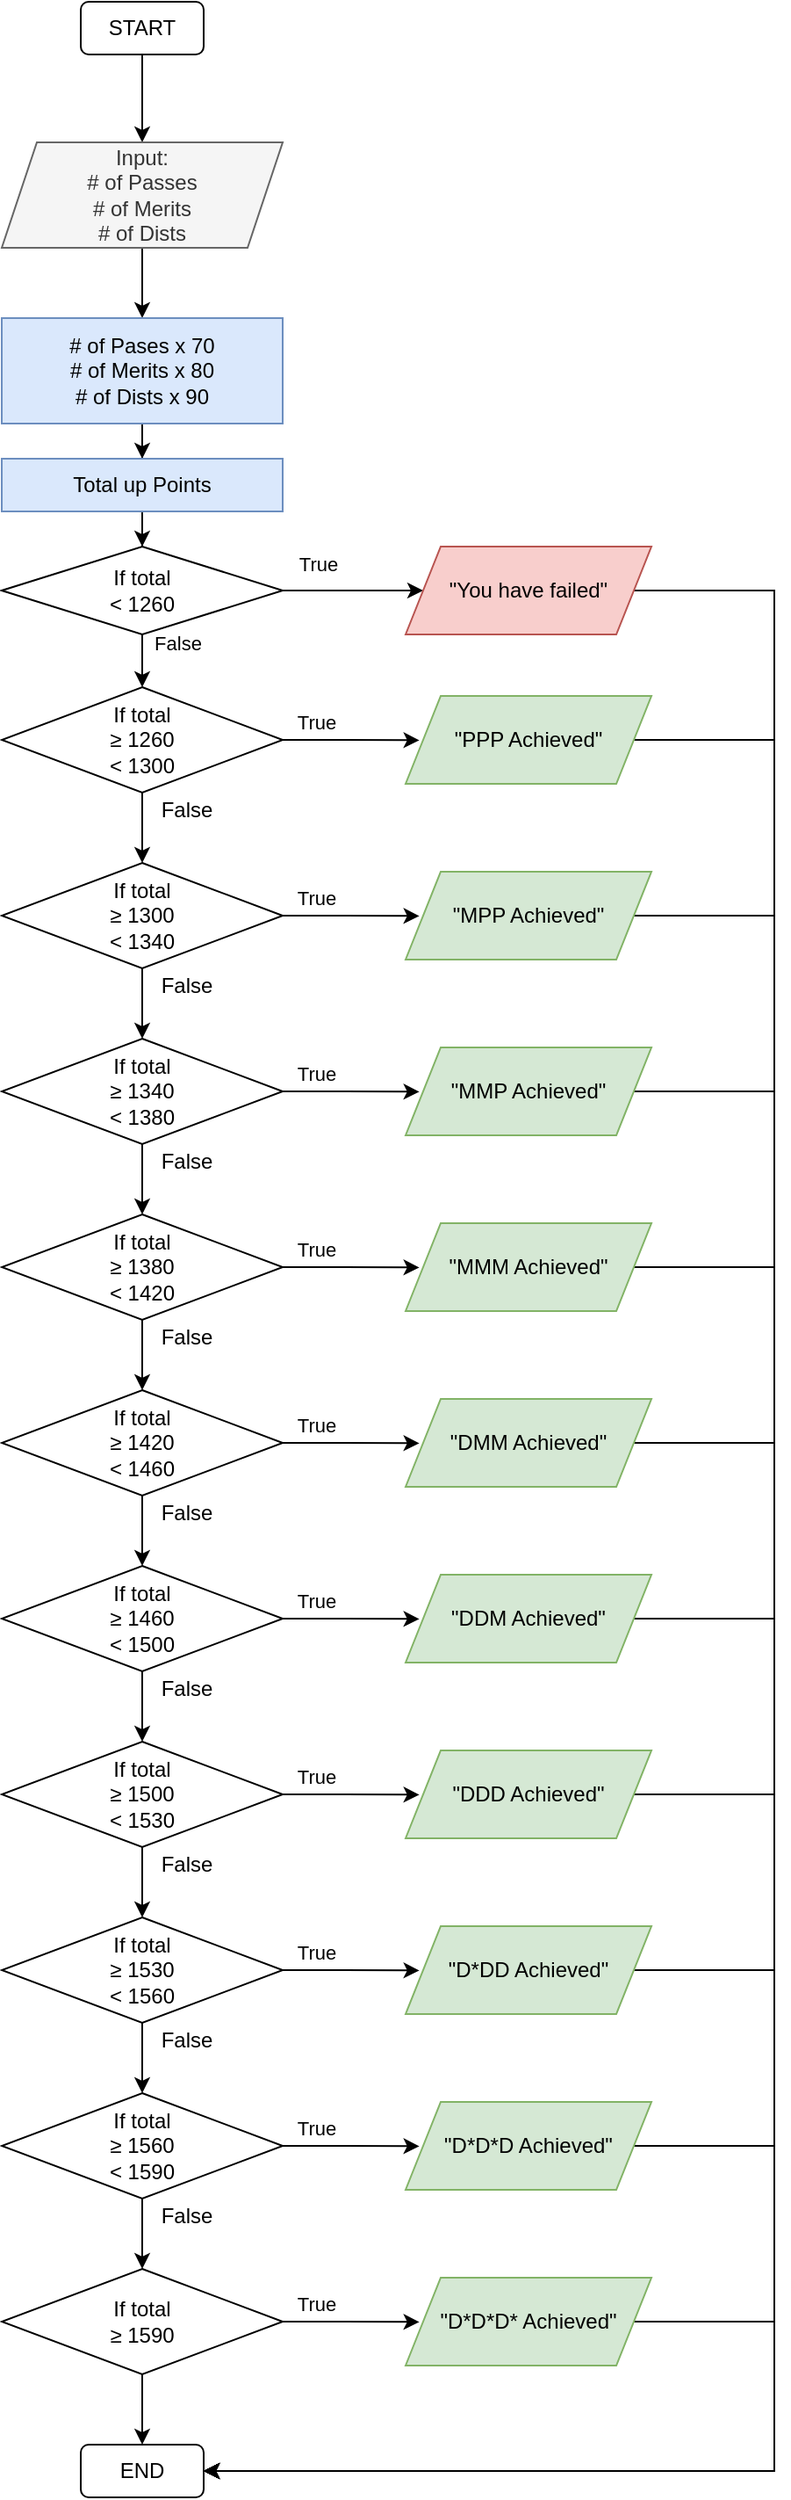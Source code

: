 <mxfile version="17.1.0" type="google"><diagram id="C5RBs43oDa-KdzZeNtuy" name="Page-1"><mxGraphModel grid="1" gridSize="10" guides="1" tooltips="1" connect="1" arrows="1" page="1" fold="1" pageScale="1" pageWidth="827" pageHeight="1169" math="0" shadow="0"><root><mxCell id="WIyWlLk6GJQsqaUBKTNV-0"/><mxCell id="WIyWlLk6GJQsqaUBKTNV-1" parent="WIyWlLk6GJQsqaUBKTNV-0"/><mxCell id="BV4k41bzlcSbl6T16qub-2" style="edgeStyle=orthogonalEdgeStyle;rounded=0;orthogonalLoop=1;jettySize=auto;html=1;entryX=0.5;entryY=0;entryDx=0;entryDy=0;" parent="WIyWlLk6GJQsqaUBKTNV-1" source="BV4k41bzlcSbl6T16qub-0" target="BV4k41bzlcSbl6T16qub-1" edge="1"><mxGeometry relative="1" as="geometry"/></mxCell><mxCell id="BV4k41bzlcSbl6T16qub-0" value="START" style="rounded=1;whiteSpace=wrap;html=1;" parent="WIyWlLk6GJQsqaUBKTNV-1" vertex="1"><mxGeometry x="55" y="10" width="70" height="30" as="geometry"/></mxCell><mxCell id="BV4k41bzlcSbl6T16qub-4" style="edgeStyle=orthogonalEdgeStyle;rounded=0;orthogonalLoop=1;jettySize=auto;html=1;" parent="WIyWlLk6GJQsqaUBKTNV-1" source="BV4k41bzlcSbl6T16qub-1" target="BV4k41bzlcSbl6T16qub-3" edge="1"><mxGeometry relative="1" as="geometry"/></mxCell><mxCell id="BV4k41bzlcSbl6T16qub-1" value="Input:&lt;br&gt;# of Passes&lt;br&gt;&lt;div&gt;# of Merits&lt;/div&gt;&lt;div&gt;# of Dists&lt;br&gt;&lt;/div&gt;" style="shape=parallelogram;perimeter=parallelogramPerimeter;whiteSpace=wrap;html=1;fixedSize=1;fillColor=#f5f5f5;fontColor=#333333;strokeColor=#666666;" parent="WIyWlLk6GJQsqaUBKTNV-1" vertex="1"><mxGeometry x="10" y="90" width="160" height="60" as="geometry"/></mxCell><mxCell id="BV4k41bzlcSbl6T16qub-6" style="edgeStyle=orthogonalEdgeStyle;rounded=0;orthogonalLoop=1;jettySize=auto;html=1;" parent="WIyWlLk6GJQsqaUBKTNV-1" source="BV4k41bzlcSbl6T16qub-3" target="BV4k41bzlcSbl6T16qub-5" edge="1"><mxGeometry relative="1" as="geometry"/></mxCell><mxCell id="BV4k41bzlcSbl6T16qub-3" value="# of Pases x 70&lt;br&gt;# of Merits x 80&lt;br&gt;# of Dists x 90" style="rounded=0;whiteSpace=wrap;html=1;fillColor=#dae8fc;strokeColor=#6c8ebf;" parent="WIyWlLk6GJQsqaUBKTNV-1" vertex="1"><mxGeometry x="10" y="190" width="160" height="60" as="geometry"/></mxCell><mxCell id="BV4k41bzlcSbl6T16qub-8" style="edgeStyle=orthogonalEdgeStyle;rounded=0;orthogonalLoop=1;jettySize=auto;html=1;" parent="WIyWlLk6GJQsqaUBKTNV-1" source="BV4k41bzlcSbl6T16qub-5" target="BV4k41bzlcSbl6T16qub-7" edge="1"><mxGeometry relative="1" as="geometry"/></mxCell><mxCell id="BV4k41bzlcSbl6T16qub-5" value="Total up Points" style="rounded=0;whiteSpace=wrap;html=1;fillColor=#dae8fc;strokeColor=#6c8ebf;" parent="WIyWlLk6GJQsqaUBKTNV-1" vertex="1"><mxGeometry x="10" y="270" width="160" height="30" as="geometry"/></mxCell><mxCell id="BV4k41bzlcSbl6T16qub-9" style="edgeStyle=orthogonalEdgeStyle;rounded=0;orthogonalLoop=1;jettySize=auto;html=1;entryX=0;entryY=0.5;entryDx=0;entryDy=0;" parent="WIyWlLk6GJQsqaUBKTNV-1" source="BV4k41bzlcSbl6T16qub-7" target="BV4k41bzlcSbl6T16qub-11" edge="1"><mxGeometry relative="1" as="geometry"><mxPoint x="230" y="345" as="targetPoint"/></mxGeometry></mxCell><mxCell id="BV4k41bzlcSbl6T16qub-15" value="True" style="edgeLabel;html=1;align=center;verticalAlign=middle;resizable=0;points=[];" parent="BV4k41bzlcSbl6T16qub-9" connectable="0" vertex="1"><mxGeometry x="-0.835" relative="1" as="geometry"><mxPoint x="13" y="-15" as="offset"/></mxGeometry></mxCell><mxCell id="BV4k41bzlcSbl6T16qub-14" style="edgeStyle=orthogonalEdgeStyle;rounded=0;orthogonalLoop=1;jettySize=auto;html=1;entryX=0.5;entryY=0;entryDx=0;entryDy=0;" parent="WIyWlLk6GJQsqaUBKTNV-1" source="BV4k41bzlcSbl6T16qub-7" target="BV4k41bzlcSbl6T16qub-13" edge="1"><mxGeometry relative="1" as="geometry"/></mxCell><mxCell id="BV4k41bzlcSbl6T16qub-16" value="False" style="edgeLabel;html=1;align=center;verticalAlign=middle;resizable=0;points=[];" parent="BV4k41bzlcSbl6T16qub-14" connectable="0" vertex="1"><mxGeometry x="-0.8" relative="1" as="geometry"><mxPoint x="20" as="offset"/></mxGeometry></mxCell><mxCell id="BV4k41bzlcSbl6T16qub-7" value="If total&lt;br&gt;&lt;div&gt;&amp;lt; 1260&lt;br&gt;&lt;/div&gt;" style="rhombus;whiteSpace=wrap;html=1;" parent="WIyWlLk6GJQsqaUBKTNV-1" vertex="1"><mxGeometry x="10" y="320" width="160" height="50" as="geometry"/></mxCell><mxCell id="BV4k41bzlcSbl6T16qub-110" style="edgeStyle=orthogonalEdgeStyle;rounded=0;orthogonalLoop=1;jettySize=auto;html=1;entryX=1;entryY=0.5;entryDx=0;entryDy=0;" parent="WIyWlLk6GJQsqaUBKTNV-1" source="BV4k41bzlcSbl6T16qub-11" target="BV4k41bzlcSbl6T16qub-96" edge="1"><mxGeometry relative="1" as="geometry"><Array as="points"><mxPoint x="450" y="345"/><mxPoint x="450" y="1415"/></Array></mxGeometry></mxCell><mxCell id="BV4k41bzlcSbl6T16qub-11" value="&quot;You have failed&quot;" style="shape=parallelogram;perimeter=parallelogramPerimeter;whiteSpace=wrap;html=1;fixedSize=1;fillColor=#f8cecc;strokeColor=#b85450;" parent="WIyWlLk6GJQsqaUBKTNV-1" vertex="1"><mxGeometry x="240" y="320" width="140" height="50" as="geometry"/></mxCell><mxCell id="BV4k41bzlcSbl6T16qub-18" style="edgeStyle=orthogonalEdgeStyle;rounded=0;orthogonalLoop=1;jettySize=auto;html=1;entryX=0.056;entryY=0.504;entryDx=0;entryDy=0;entryPerimeter=0;" parent="WIyWlLk6GJQsqaUBKTNV-1" source="BV4k41bzlcSbl6T16qub-13" target="BV4k41bzlcSbl6T16qub-17" edge="1"><mxGeometry relative="1" as="geometry"/></mxCell><mxCell id="BV4k41bzlcSbl6T16qub-19" value="True" style="edgeLabel;html=1;align=center;verticalAlign=middle;resizable=0;points=[];" parent="BV4k41bzlcSbl6T16qub-18" connectable="0" vertex="1"><mxGeometry x="-0.749" y="2" relative="1" as="geometry"><mxPoint x="9" y="-8" as="offset"/></mxGeometry></mxCell><mxCell id="BV4k41bzlcSbl6T16qub-20" style="edgeStyle=orthogonalEdgeStyle;rounded=0;orthogonalLoop=1;jettySize=auto;html=1;" parent="WIyWlLk6GJQsqaUBKTNV-1" source="BV4k41bzlcSbl6T16qub-13" edge="1"><mxGeometry relative="1" as="geometry"><mxPoint x="90" y="500" as="targetPoint"/></mxGeometry></mxCell><mxCell id="BV4k41bzlcSbl6T16qub-13" value="If total&lt;br&gt;&lt;div&gt;≥ 1260&lt;br&gt;&lt;/div&gt;&amp;lt; 1300" style="rhombus;whiteSpace=wrap;html=1;" parent="WIyWlLk6GJQsqaUBKTNV-1" vertex="1"><mxGeometry x="10" y="400" width="160" height="60" as="geometry"/></mxCell><mxCell id="BV4k41bzlcSbl6T16qub-109" style="edgeStyle=orthogonalEdgeStyle;rounded=0;orthogonalLoop=1;jettySize=auto;html=1;entryX=1;entryY=0.5;entryDx=0;entryDy=0;" parent="WIyWlLk6GJQsqaUBKTNV-1" source="BV4k41bzlcSbl6T16qub-17" target="BV4k41bzlcSbl6T16qub-96" edge="1"><mxGeometry relative="1" as="geometry"><Array as="points"><mxPoint x="450" y="430"/><mxPoint x="450" y="1415"/></Array></mxGeometry></mxCell><mxCell id="BV4k41bzlcSbl6T16qub-17" value="&quot;PPP Achieved&quot;" style="shape=parallelogram;perimeter=parallelogramPerimeter;whiteSpace=wrap;html=1;fixedSize=1;fillColor=#d5e8d4;strokeColor=#82b366;" parent="WIyWlLk6GJQsqaUBKTNV-1" vertex="1"><mxGeometry x="240" y="405" width="140" height="50" as="geometry"/></mxCell><mxCell id="BV4k41bzlcSbl6T16qub-22" value="False" style="text;html=1;align=center;verticalAlign=middle;resizable=0;points=[];autosize=1;strokeColor=none;fillColor=none;" parent="WIyWlLk6GJQsqaUBKTNV-1" vertex="1"><mxGeometry x="90" y="460" width="50" height="20" as="geometry"/></mxCell><mxCell id="BV4k41bzlcSbl6T16qub-23" style="edgeStyle=orthogonalEdgeStyle;rounded=0;orthogonalLoop=1;jettySize=auto;html=1;entryX=0.056;entryY=0.504;entryDx=0;entryDy=0;entryPerimeter=0;" parent="WIyWlLk6GJQsqaUBKTNV-1" source="BV4k41bzlcSbl6T16qub-26" target="BV4k41bzlcSbl6T16qub-27" edge="1"><mxGeometry relative="1" as="geometry"/></mxCell><mxCell id="BV4k41bzlcSbl6T16qub-24" value="True" style="edgeLabel;html=1;align=center;verticalAlign=middle;resizable=0;points=[];" parent="BV4k41bzlcSbl6T16qub-23" connectable="0" vertex="1"><mxGeometry x="-0.749" y="2" relative="1" as="geometry"><mxPoint x="9" y="-8" as="offset"/></mxGeometry></mxCell><mxCell id="BV4k41bzlcSbl6T16qub-25" style="edgeStyle=orthogonalEdgeStyle;rounded=0;orthogonalLoop=1;jettySize=auto;html=1;" parent="WIyWlLk6GJQsqaUBKTNV-1" source="BV4k41bzlcSbl6T16qub-26" edge="1"><mxGeometry relative="1" as="geometry"><mxPoint x="90" y="600" as="targetPoint"/></mxGeometry></mxCell><mxCell id="BV4k41bzlcSbl6T16qub-26" value="If total&lt;br&gt;&lt;div&gt;≥ 1300&lt;br&gt;&lt;/div&gt;&amp;lt; 1340" style="rhombus;whiteSpace=wrap;html=1;" parent="WIyWlLk6GJQsqaUBKTNV-1" vertex="1"><mxGeometry x="10" y="500" width="160" height="60" as="geometry"/></mxCell><mxCell id="BV4k41bzlcSbl6T16qub-108" style="edgeStyle=orthogonalEdgeStyle;rounded=0;orthogonalLoop=1;jettySize=auto;html=1;entryX=1;entryY=0.5;entryDx=0;entryDy=0;" parent="WIyWlLk6GJQsqaUBKTNV-1" source="BV4k41bzlcSbl6T16qub-27" target="BV4k41bzlcSbl6T16qub-96" edge="1"><mxGeometry relative="1" as="geometry"><Array as="points"><mxPoint x="450" y="530"/><mxPoint x="450" y="1415"/></Array></mxGeometry></mxCell><mxCell id="BV4k41bzlcSbl6T16qub-27" value="&quot;MPP Achieved&quot;" style="shape=parallelogram;perimeter=parallelogramPerimeter;whiteSpace=wrap;html=1;fixedSize=1;fillColor=#d5e8d4;strokeColor=#82b366;" parent="WIyWlLk6GJQsqaUBKTNV-1" vertex="1"><mxGeometry x="240" y="505" width="140" height="50" as="geometry"/></mxCell><mxCell id="BV4k41bzlcSbl6T16qub-28" value="False" style="text;html=1;align=center;verticalAlign=middle;resizable=0;points=[];autosize=1;strokeColor=none;fillColor=none;" parent="WIyWlLk6GJQsqaUBKTNV-1" vertex="1"><mxGeometry x="90" y="560" width="50" height="20" as="geometry"/></mxCell><mxCell id="BV4k41bzlcSbl6T16qub-29" style="edgeStyle=orthogonalEdgeStyle;rounded=0;orthogonalLoop=1;jettySize=auto;html=1;entryX=0.056;entryY=0.504;entryDx=0;entryDy=0;entryPerimeter=0;" parent="WIyWlLk6GJQsqaUBKTNV-1" source="BV4k41bzlcSbl6T16qub-32" target="BV4k41bzlcSbl6T16qub-33" edge="1"><mxGeometry relative="1" as="geometry"/></mxCell><mxCell id="BV4k41bzlcSbl6T16qub-30" value="True" style="edgeLabel;html=1;align=center;verticalAlign=middle;resizable=0;points=[];" parent="BV4k41bzlcSbl6T16qub-29" connectable="0" vertex="1"><mxGeometry x="-0.749" y="2" relative="1" as="geometry"><mxPoint x="9" y="-8" as="offset"/></mxGeometry></mxCell><mxCell id="BV4k41bzlcSbl6T16qub-31" style="edgeStyle=orthogonalEdgeStyle;rounded=0;orthogonalLoop=1;jettySize=auto;html=1;" parent="WIyWlLk6GJQsqaUBKTNV-1" source="BV4k41bzlcSbl6T16qub-32" edge="1"><mxGeometry relative="1" as="geometry"><mxPoint x="90" y="700" as="targetPoint"/></mxGeometry></mxCell><mxCell id="BV4k41bzlcSbl6T16qub-32" value="If total&lt;br&gt;&lt;div&gt;≥ 1340&lt;br&gt;&lt;/div&gt;&amp;lt; 1380" style="rhombus;whiteSpace=wrap;html=1;" parent="WIyWlLk6GJQsqaUBKTNV-1" vertex="1"><mxGeometry x="10" y="600" width="160" height="60" as="geometry"/></mxCell><mxCell id="BV4k41bzlcSbl6T16qub-107" style="edgeStyle=orthogonalEdgeStyle;rounded=0;orthogonalLoop=1;jettySize=auto;html=1;entryX=1;entryY=0.5;entryDx=0;entryDy=0;" parent="WIyWlLk6GJQsqaUBKTNV-1" source="BV4k41bzlcSbl6T16qub-33" target="BV4k41bzlcSbl6T16qub-96" edge="1"><mxGeometry relative="1" as="geometry"><Array as="points"><mxPoint x="450" y="630"/><mxPoint x="450" y="1415"/></Array></mxGeometry></mxCell><mxCell id="BV4k41bzlcSbl6T16qub-33" value="&quot;MMP Achieved&quot;" style="shape=parallelogram;perimeter=parallelogramPerimeter;whiteSpace=wrap;html=1;fixedSize=1;fillColor=#d5e8d4;strokeColor=#82b366;" parent="WIyWlLk6GJQsqaUBKTNV-1" vertex="1"><mxGeometry x="240" y="605" width="140" height="50" as="geometry"/></mxCell><mxCell id="BV4k41bzlcSbl6T16qub-34" value="False" style="text;html=1;align=center;verticalAlign=middle;resizable=0;points=[];autosize=1;strokeColor=none;fillColor=none;" parent="WIyWlLk6GJQsqaUBKTNV-1" vertex="1"><mxGeometry x="90" y="660" width="50" height="20" as="geometry"/></mxCell><mxCell id="BV4k41bzlcSbl6T16qub-35" style="edgeStyle=orthogonalEdgeStyle;rounded=0;orthogonalLoop=1;jettySize=auto;html=1;entryX=0.056;entryY=0.504;entryDx=0;entryDy=0;entryPerimeter=0;" parent="WIyWlLk6GJQsqaUBKTNV-1" source="BV4k41bzlcSbl6T16qub-38" target="BV4k41bzlcSbl6T16qub-39" edge="1"><mxGeometry relative="1" as="geometry"/></mxCell><mxCell id="BV4k41bzlcSbl6T16qub-36" value="True" style="edgeLabel;html=1;align=center;verticalAlign=middle;resizable=0;points=[];" parent="BV4k41bzlcSbl6T16qub-35" connectable="0" vertex="1"><mxGeometry x="-0.749" y="2" relative="1" as="geometry"><mxPoint x="9" y="-8" as="offset"/></mxGeometry></mxCell><mxCell id="BV4k41bzlcSbl6T16qub-37" style="edgeStyle=orthogonalEdgeStyle;rounded=0;orthogonalLoop=1;jettySize=auto;html=1;" parent="WIyWlLk6GJQsqaUBKTNV-1" source="BV4k41bzlcSbl6T16qub-38" edge="1"><mxGeometry relative="1" as="geometry"><mxPoint x="90" y="800" as="targetPoint"/></mxGeometry></mxCell><mxCell id="BV4k41bzlcSbl6T16qub-38" value="If total&lt;br&gt;&lt;div&gt;≥ 1380&lt;br&gt;&lt;/div&gt;&amp;lt; 1420" style="rhombus;whiteSpace=wrap;html=1;" parent="WIyWlLk6GJQsqaUBKTNV-1" vertex="1"><mxGeometry x="10" y="700" width="160" height="60" as="geometry"/></mxCell><mxCell id="BV4k41bzlcSbl6T16qub-106" style="edgeStyle=orthogonalEdgeStyle;rounded=0;orthogonalLoop=1;jettySize=auto;html=1;entryX=1;entryY=0.5;entryDx=0;entryDy=0;" parent="WIyWlLk6GJQsqaUBKTNV-1" source="BV4k41bzlcSbl6T16qub-39" target="BV4k41bzlcSbl6T16qub-96" edge="1"><mxGeometry relative="1" as="geometry"><Array as="points"><mxPoint x="450" y="730"/><mxPoint x="450" y="1415"/></Array></mxGeometry></mxCell><mxCell id="BV4k41bzlcSbl6T16qub-39" value="&quot;MMM Achieved&quot;" style="shape=parallelogram;perimeter=parallelogramPerimeter;whiteSpace=wrap;html=1;fixedSize=1;fillColor=#d5e8d4;strokeColor=#82b366;" parent="WIyWlLk6GJQsqaUBKTNV-1" vertex="1"><mxGeometry x="240" y="705" width="140" height="50" as="geometry"/></mxCell><mxCell id="BV4k41bzlcSbl6T16qub-40" value="False" style="text;html=1;align=center;verticalAlign=middle;resizable=0;points=[];autosize=1;strokeColor=none;fillColor=none;" parent="WIyWlLk6GJQsqaUBKTNV-1" vertex="1"><mxGeometry x="90" y="760" width="50" height="20" as="geometry"/></mxCell><mxCell id="BV4k41bzlcSbl6T16qub-41" style="edgeStyle=orthogonalEdgeStyle;rounded=0;orthogonalLoop=1;jettySize=auto;html=1;entryX=0.056;entryY=0.504;entryDx=0;entryDy=0;entryPerimeter=0;" parent="WIyWlLk6GJQsqaUBKTNV-1" source="BV4k41bzlcSbl6T16qub-44" target="BV4k41bzlcSbl6T16qub-45" edge="1"><mxGeometry relative="1" as="geometry"/></mxCell><mxCell id="BV4k41bzlcSbl6T16qub-42" value="True" style="edgeLabel;html=1;align=center;verticalAlign=middle;resizable=0;points=[];" parent="BV4k41bzlcSbl6T16qub-41" connectable="0" vertex="1"><mxGeometry x="-0.749" y="2" relative="1" as="geometry"><mxPoint x="9" y="-8" as="offset"/></mxGeometry></mxCell><mxCell id="BV4k41bzlcSbl6T16qub-43" style="edgeStyle=orthogonalEdgeStyle;rounded=0;orthogonalLoop=1;jettySize=auto;html=1;" parent="WIyWlLk6GJQsqaUBKTNV-1" source="BV4k41bzlcSbl6T16qub-44" edge="1"><mxGeometry relative="1" as="geometry"><mxPoint x="90" y="900" as="targetPoint"/></mxGeometry></mxCell><mxCell id="BV4k41bzlcSbl6T16qub-44" value="If total&lt;br&gt;&lt;div&gt;≥ 1420&lt;br&gt;&lt;/div&gt;&amp;lt; 1460" style="rhombus;whiteSpace=wrap;html=1;" parent="WIyWlLk6GJQsqaUBKTNV-1" vertex="1"><mxGeometry x="10" y="800" width="160" height="60" as="geometry"/></mxCell><mxCell id="BV4k41bzlcSbl6T16qub-105" style="edgeStyle=orthogonalEdgeStyle;rounded=0;orthogonalLoop=1;jettySize=auto;html=1;entryX=1;entryY=0.5;entryDx=0;entryDy=0;" parent="WIyWlLk6GJQsqaUBKTNV-1" source="BV4k41bzlcSbl6T16qub-45" target="BV4k41bzlcSbl6T16qub-96" edge="1"><mxGeometry relative="1" as="geometry"><Array as="points"><mxPoint x="450" y="830"/><mxPoint x="450" y="1415"/></Array></mxGeometry></mxCell><mxCell id="BV4k41bzlcSbl6T16qub-45" value="&quot;DMM Achieved&quot;" style="shape=parallelogram;perimeter=parallelogramPerimeter;whiteSpace=wrap;html=1;fixedSize=1;fillColor=#d5e8d4;strokeColor=#82b366;" parent="WIyWlLk6GJQsqaUBKTNV-1" vertex="1"><mxGeometry x="240" y="805" width="140" height="50" as="geometry"/></mxCell><mxCell id="BV4k41bzlcSbl6T16qub-46" value="False" style="text;html=1;align=center;verticalAlign=middle;resizable=0;points=[];autosize=1;strokeColor=none;fillColor=none;" parent="WIyWlLk6GJQsqaUBKTNV-1" vertex="1"><mxGeometry x="90" y="860" width="50" height="20" as="geometry"/></mxCell><mxCell id="BV4k41bzlcSbl6T16qub-47" style="edgeStyle=orthogonalEdgeStyle;rounded=0;orthogonalLoop=1;jettySize=auto;html=1;entryX=0.056;entryY=0.504;entryDx=0;entryDy=0;entryPerimeter=0;" parent="WIyWlLk6GJQsqaUBKTNV-1" source="BV4k41bzlcSbl6T16qub-50" target="BV4k41bzlcSbl6T16qub-51" edge="1"><mxGeometry relative="1" as="geometry"/></mxCell><mxCell id="BV4k41bzlcSbl6T16qub-48" value="True" style="edgeLabel;html=1;align=center;verticalAlign=middle;resizable=0;points=[];" parent="BV4k41bzlcSbl6T16qub-47" connectable="0" vertex="1"><mxGeometry x="-0.749" y="2" relative="1" as="geometry"><mxPoint x="9" y="-8" as="offset"/></mxGeometry></mxCell><mxCell id="BV4k41bzlcSbl6T16qub-49" style="edgeStyle=orthogonalEdgeStyle;rounded=0;orthogonalLoop=1;jettySize=auto;html=1;" parent="WIyWlLk6GJQsqaUBKTNV-1" source="BV4k41bzlcSbl6T16qub-50" edge="1"><mxGeometry relative="1" as="geometry"><mxPoint x="90" y="1000" as="targetPoint"/></mxGeometry></mxCell><mxCell id="BV4k41bzlcSbl6T16qub-50" value="If total&lt;br&gt;&lt;div&gt;≥ 1460&lt;br&gt;&lt;/div&gt;&amp;lt; 1500" style="rhombus;whiteSpace=wrap;html=1;" parent="WIyWlLk6GJQsqaUBKTNV-1" vertex="1"><mxGeometry x="10" y="900" width="160" height="60" as="geometry"/></mxCell><mxCell id="BV4k41bzlcSbl6T16qub-104" style="edgeStyle=orthogonalEdgeStyle;rounded=0;orthogonalLoop=1;jettySize=auto;html=1;entryX=1;entryY=0.5;entryDx=0;entryDy=0;" parent="WIyWlLk6GJQsqaUBKTNV-1" source="BV4k41bzlcSbl6T16qub-51" target="BV4k41bzlcSbl6T16qub-96" edge="1"><mxGeometry relative="1" as="geometry"><Array as="points"><mxPoint x="450" y="930"/><mxPoint x="450" y="1415"/></Array></mxGeometry></mxCell><mxCell id="BV4k41bzlcSbl6T16qub-51" value="&quot;DDM Achieved&quot;" style="shape=parallelogram;perimeter=parallelogramPerimeter;whiteSpace=wrap;html=1;fixedSize=1;fillColor=#d5e8d4;strokeColor=#82b366;" parent="WIyWlLk6GJQsqaUBKTNV-1" vertex="1"><mxGeometry x="240" y="905" width="140" height="50" as="geometry"/></mxCell><mxCell id="BV4k41bzlcSbl6T16qub-52" value="False" style="text;html=1;align=center;verticalAlign=middle;resizable=0;points=[];autosize=1;strokeColor=none;fillColor=none;" parent="WIyWlLk6GJQsqaUBKTNV-1" vertex="1"><mxGeometry x="90" y="960" width="50" height="20" as="geometry"/></mxCell><mxCell id="BV4k41bzlcSbl6T16qub-53" style="edgeStyle=orthogonalEdgeStyle;rounded=0;orthogonalLoop=1;jettySize=auto;html=1;entryX=0.056;entryY=0.504;entryDx=0;entryDy=0;entryPerimeter=0;" parent="WIyWlLk6GJQsqaUBKTNV-1" source="BV4k41bzlcSbl6T16qub-56" target="BV4k41bzlcSbl6T16qub-57" edge="1"><mxGeometry relative="1" as="geometry"/></mxCell><mxCell id="BV4k41bzlcSbl6T16qub-54" value="True" style="edgeLabel;html=1;align=center;verticalAlign=middle;resizable=0;points=[];" parent="BV4k41bzlcSbl6T16qub-53" connectable="0" vertex="1"><mxGeometry x="-0.749" y="2" relative="1" as="geometry"><mxPoint x="9" y="-8" as="offset"/></mxGeometry></mxCell><mxCell id="BV4k41bzlcSbl6T16qub-55" style="edgeStyle=orthogonalEdgeStyle;rounded=0;orthogonalLoop=1;jettySize=auto;html=1;" parent="WIyWlLk6GJQsqaUBKTNV-1" source="BV4k41bzlcSbl6T16qub-56" edge="1"><mxGeometry relative="1" as="geometry"><mxPoint x="90" y="1100" as="targetPoint"/></mxGeometry></mxCell><mxCell id="BV4k41bzlcSbl6T16qub-56" value="If total&lt;br&gt;&lt;div&gt;≥ 1500&lt;br&gt;&lt;/div&gt;&amp;lt; 1530" style="rhombus;whiteSpace=wrap;html=1;" parent="WIyWlLk6GJQsqaUBKTNV-1" vertex="1"><mxGeometry x="10" y="1000" width="160" height="60" as="geometry"/></mxCell><mxCell id="BV4k41bzlcSbl6T16qub-103" style="edgeStyle=orthogonalEdgeStyle;rounded=0;orthogonalLoop=1;jettySize=auto;html=1;entryX=1;entryY=0.5;entryDx=0;entryDy=0;" parent="WIyWlLk6GJQsqaUBKTNV-1" source="BV4k41bzlcSbl6T16qub-57" target="BV4k41bzlcSbl6T16qub-96" edge="1"><mxGeometry relative="1" as="geometry"><Array as="points"><mxPoint x="450" y="1030"/><mxPoint x="450" y="1415"/></Array></mxGeometry></mxCell><mxCell id="BV4k41bzlcSbl6T16qub-57" value="&quot;DDD Achieved&quot;" style="shape=parallelogram;perimeter=parallelogramPerimeter;whiteSpace=wrap;html=1;fixedSize=1;fillColor=#d5e8d4;strokeColor=#82b366;" parent="WIyWlLk6GJQsqaUBKTNV-1" vertex="1"><mxGeometry x="240" y="1005" width="140" height="50" as="geometry"/></mxCell><mxCell id="BV4k41bzlcSbl6T16qub-58" value="False" style="text;html=1;align=center;verticalAlign=middle;resizable=0;points=[];autosize=1;strokeColor=none;fillColor=none;" parent="WIyWlLk6GJQsqaUBKTNV-1" vertex="1"><mxGeometry x="90" y="1060" width="50" height="20" as="geometry"/></mxCell><mxCell id="BV4k41bzlcSbl6T16qub-59" style="edgeStyle=orthogonalEdgeStyle;rounded=0;orthogonalLoop=1;jettySize=auto;html=1;entryX=0.056;entryY=0.504;entryDx=0;entryDy=0;entryPerimeter=0;" parent="WIyWlLk6GJQsqaUBKTNV-1" source="BV4k41bzlcSbl6T16qub-62" target="BV4k41bzlcSbl6T16qub-63" edge="1"><mxGeometry relative="1" as="geometry"/></mxCell><mxCell id="BV4k41bzlcSbl6T16qub-60" value="True" style="edgeLabel;html=1;align=center;verticalAlign=middle;resizable=0;points=[];" parent="BV4k41bzlcSbl6T16qub-59" connectable="0" vertex="1"><mxGeometry x="-0.749" y="2" relative="1" as="geometry"><mxPoint x="9" y="-8" as="offset"/></mxGeometry></mxCell><mxCell id="BV4k41bzlcSbl6T16qub-61" style="edgeStyle=orthogonalEdgeStyle;rounded=0;orthogonalLoop=1;jettySize=auto;html=1;" parent="WIyWlLk6GJQsqaUBKTNV-1" source="BV4k41bzlcSbl6T16qub-62" edge="1"><mxGeometry relative="1" as="geometry"><mxPoint x="90" y="1200" as="targetPoint"/></mxGeometry></mxCell><mxCell id="BV4k41bzlcSbl6T16qub-62" value="If total&lt;br&gt;&lt;div&gt;≥ 1530&lt;br&gt;&lt;/div&gt;&amp;lt; 1560" style="rhombus;whiteSpace=wrap;html=1;" parent="WIyWlLk6GJQsqaUBKTNV-1" vertex="1"><mxGeometry x="10" y="1100" width="160" height="60" as="geometry"/></mxCell><mxCell id="BV4k41bzlcSbl6T16qub-102" style="edgeStyle=orthogonalEdgeStyle;rounded=0;orthogonalLoop=1;jettySize=auto;html=1;entryX=1;entryY=0.5;entryDx=0;entryDy=0;" parent="WIyWlLk6GJQsqaUBKTNV-1" source="BV4k41bzlcSbl6T16qub-63" target="BV4k41bzlcSbl6T16qub-96" edge="1"><mxGeometry relative="1" as="geometry"><Array as="points"><mxPoint x="450" y="1130"/><mxPoint x="450" y="1415"/></Array></mxGeometry></mxCell><mxCell id="BV4k41bzlcSbl6T16qub-63" value="&quot;D*DD Achieved&quot;" style="shape=parallelogram;perimeter=parallelogramPerimeter;whiteSpace=wrap;html=1;fixedSize=1;fillColor=#d5e8d4;strokeColor=#82b366;" parent="WIyWlLk6GJQsqaUBKTNV-1" vertex="1"><mxGeometry x="240" y="1105" width="140" height="50" as="geometry"/></mxCell><mxCell id="BV4k41bzlcSbl6T16qub-64" value="False" style="text;html=1;align=center;verticalAlign=middle;resizable=0;points=[];autosize=1;strokeColor=none;fillColor=none;" parent="WIyWlLk6GJQsqaUBKTNV-1" vertex="1"><mxGeometry x="90" y="1160" width="50" height="20" as="geometry"/></mxCell><mxCell id="BV4k41bzlcSbl6T16qub-65" style="edgeStyle=orthogonalEdgeStyle;rounded=0;orthogonalLoop=1;jettySize=auto;html=1;entryX=0.056;entryY=0.504;entryDx=0;entryDy=0;entryPerimeter=0;" parent="WIyWlLk6GJQsqaUBKTNV-1" source="BV4k41bzlcSbl6T16qub-68" target="BV4k41bzlcSbl6T16qub-69" edge="1"><mxGeometry relative="1" as="geometry"/></mxCell><mxCell id="BV4k41bzlcSbl6T16qub-66" value="True" style="edgeLabel;html=1;align=center;verticalAlign=middle;resizable=0;points=[];" parent="BV4k41bzlcSbl6T16qub-65" connectable="0" vertex="1"><mxGeometry x="-0.749" y="2" relative="1" as="geometry"><mxPoint x="9" y="-8" as="offset"/></mxGeometry></mxCell><mxCell id="BV4k41bzlcSbl6T16qub-67" style="edgeStyle=orthogonalEdgeStyle;rounded=0;orthogonalLoop=1;jettySize=auto;html=1;" parent="WIyWlLk6GJQsqaUBKTNV-1" source="BV4k41bzlcSbl6T16qub-68" edge="1"><mxGeometry relative="1" as="geometry"><mxPoint x="90" y="1300" as="targetPoint"/></mxGeometry></mxCell><mxCell id="BV4k41bzlcSbl6T16qub-68" value="If total&lt;br&gt;&lt;div&gt;≥ 1560&lt;br&gt;&lt;/div&gt;&amp;lt; 1590" style="rhombus;whiteSpace=wrap;html=1;" parent="WIyWlLk6GJQsqaUBKTNV-1" vertex="1"><mxGeometry x="10" y="1200" width="160" height="60" as="geometry"/></mxCell><mxCell id="BV4k41bzlcSbl6T16qub-101" style="edgeStyle=orthogonalEdgeStyle;rounded=0;orthogonalLoop=1;jettySize=auto;html=1;entryX=1;entryY=0.5;entryDx=0;entryDy=0;" parent="WIyWlLk6GJQsqaUBKTNV-1" source="BV4k41bzlcSbl6T16qub-69" target="BV4k41bzlcSbl6T16qub-96" edge="1"><mxGeometry relative="1" as="geometry"><Array as="points"><mxPoint x="450" y="1230"/><mxPoint x="450" y="1415"/></Array></mxGeometry></mxCell><mxCell id="BV4k41bzlcSbl6T16qub-69" value="&quot;D*D*D Achieved&quot;" style="shape=parallelogram;perimeter=parallelogramPerimeter;whiteSpace=wrap;html=1;fixedSize=1;fillColor=#d5e8d4;strokeColor=#82b366;" parent="WIyWlLk6GJQsqaUBKTNV-1" vertex="1"><mxGeometry x="240" y="1205" width="140" height="50" as="geometry"/></mxCell><mxCell id="BV4k41bzlcSbl6T16qub-70" value="False" style="text;html=1;align=center;verticalAlign=middle;resizable=0;points=[];autosize=1;strokeColor=none;fillColor=none;" parent="WIyWlLk6GJQsqaUBKTNV-1" vertex="1"><mxGeometry x="90" y="1260" width="50" height="20" as="geometry"/></mxCell><mxCell id="BV4k41bzlcSbl6T16qub-83" style="edgeStyle=orthogonalEdgeStyle;rounded=0;orthogonalLoop=1;jettySize=auto;html=1;entryX=0.056;entryY=0.504;entryDx=0;entryDy=0;entryPerimeter=0;" parent="WIyWlLk6GJQsqaUBKTNV-1" source="BV4k41bzlcSbl6T16qub-86" target="BV4k41bzlcSbl6T16qub-87" edge="1"><mxGeometry relative="1" as="geometry"/></mxCell><mxCell id="BV4k41bzlcSbl6T16qub-84" value="True" style="edgeLabel;html=1;align=center;verticalAlign=middle;resizable=0;points=[];" parent="BV4k41bzlcSbl6T16qub-83" connectable="0" vertex="1"><mxGeometry x="-0.749" y="2" relative="1" as="geometry"><mxPoint x="9" y="-8" as="offset"/></mxGeometry></mxCell><mxCell id="BV4k41bzlcSbl6T16qub-97" style="edgeStyle=orthogonalEdgeStyle;rounded=0;orthogonalLoop=1;jettySize=auto;html=1;entryX=0.5;entryY=0;entryDx=0;entryDy=0;" parent="WIyWlLk6GJQsqaUBKTNV-1" source="BV4k41bzlcSbl6T16qub-86" target="BV4k41bzlcSbl6T16qub-96" edge="1"><mxGeometry relative="1" as="geometry"/></mxCell><mxCell id="BV4k41bzlcSbl6T16qub-86" value="If total&lt;br&gt;&lt;div&gt;≥ 1590&lt;br&gt;&lt;/div&gt;" style="rhombus;whiteSpace=wrap;html=1;" parent="WIyWlLk6GJQsqaUBKTNV-1" vertex="1"><mxGeometry x="10" y="1300" width="160" height="60" as="geometry"/></mxCell><mxCell id="BV4k41bzlcSbl6T16qub-98" style="edgeStyle=orthogonalEdgeStyle;rounded=0;orthogonalLoop=1;jettySize=auto;html=1;entryX=1;entryY=0.5;entryDx=0;entryDy=0;" parent="WIyWlLk6GJQsqaUBKTNV-1" source="BV4k41bzlcSbl6T16qub-87" target="BV4k41bzlcSbl6T16qub-96" edge="1"><mxGeometry relative="1" as="geometry"><Array as="points"><mxPoint x="450" y="1330"/><mxPoint x="450" y="1415"/></Array></mxGeometry></mxCell><mxCell id="BV4k41bzlcSbl6T16qub-87" value="&quot;D*D*D* Achieved&quot;" style="shape=parallelogram;perimeter=parallelogramPerimeter;whiteSpace=wrap;html=1;fixedSize=1;fillColor=#d5e8d4;strokeColor=#82b366;" parent="WIyWlLk6GJQsqaUBKTNV-1" vertex="1"><mxGeometry x="240" y="1305" width="140" height="50" as="geometry"/></mxCell><mxCell id="BV4k41bzlcSbl6T16qub-96" value="END" style="rounded=1;whiteSpace=wrap;html=1;" parent="WIyWlLk6GJQsqaUBKTNV-1" vertex="1"><mxGeometry x="55" y="1400" width="70" height="30" as="geometry"/></mxCell></root></mxGraphModel></diagram></mxfile>